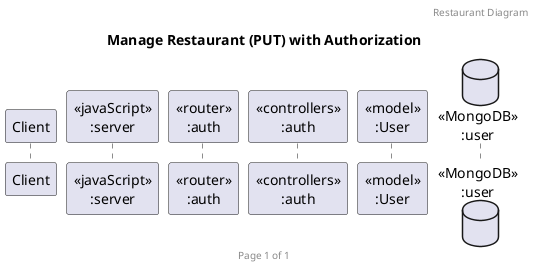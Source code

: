 @startuml
header Restaurant Diagram
footer Page %page% of %lastpage%
title "Manage Restaurant (PUT) with Authorization"

participant "Client" as client
participant "<<javaScript>>\n:server" as server
participant "<<router>>\n:auth" as routerAuth
participant "<<controllers>>\n:auth" as controllersAuth
participant "<<model>>\n:User" as modelUser
database "<<MongoDB>>\n:user" as UserDatabase



@enduml